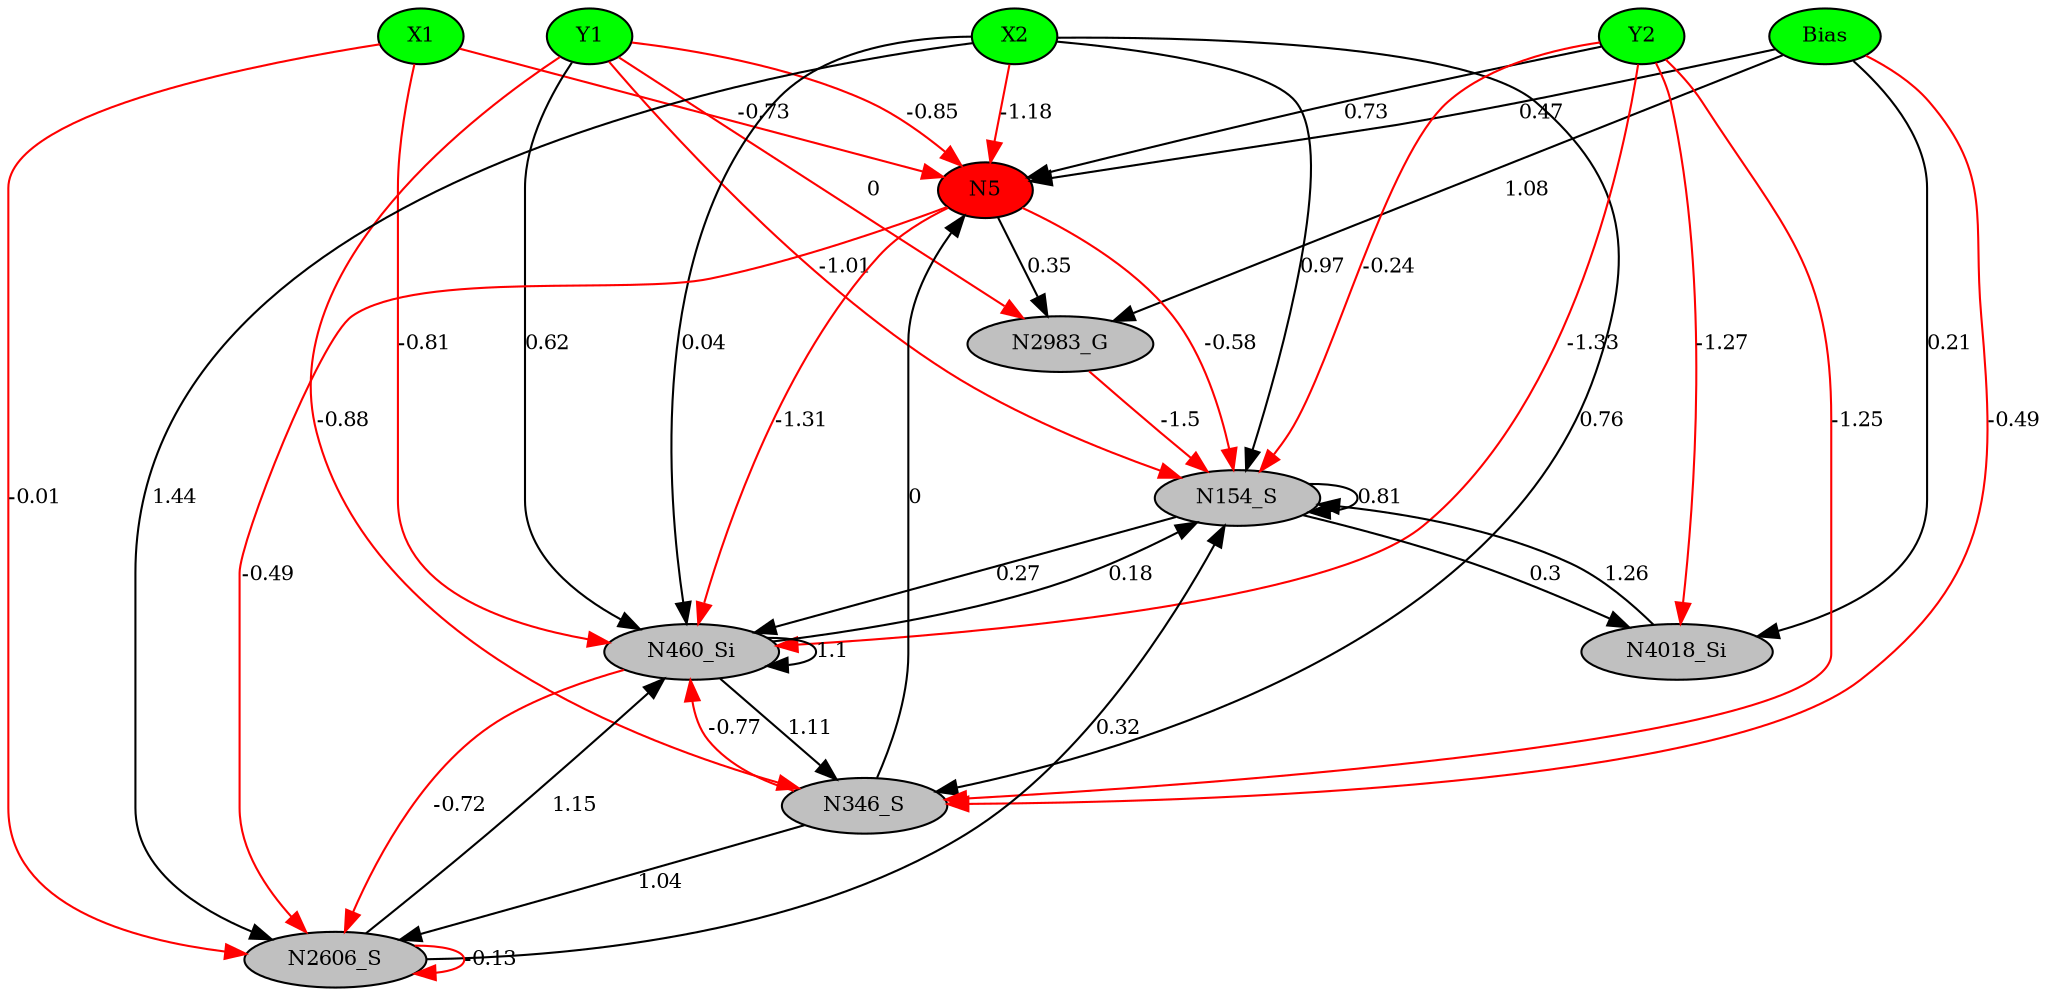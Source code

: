 digraph g { 
N0 [shape=ellipse, label=Bias,fontsize=10,height=0.1,width=0.1,style=filled,fillcolor=green]
N1[shape=ellipse label=X1,fontsize=10,height=0.1,width=0.1,style=filled,fillcolor=green]
N2[shape=ellipse label=Y1,fontsize=10,height=0.1,width=0.1,style=filled,fillcolor=green]
N3[shape=ellipse label=X2,fontsize=10,height=0.1,width=0.1,style=filled,fillcolor=green]
N4[shape=ellipse label=Y2,fontsize=10,height=0.1,width=0.1,style=filled,fillcolor=green]
N5[shape=ellipse,fontsize = 10, height = 0.1, width = 0.1, style = filled, fillcolor = red]
N154[shape=ellipse, label=N154_S,fontsize=10,height=0.1,width=0.1,style=filled,fillcolor=gray]
N346[shape=ellipse, label=N346_S,fontsize=10,height=0.1,width=0.1,style=filled,fillcolor=gray]
N460[shape=ellipse, label=N460_Si,fontsize=10,height=0.1,width=0.1,style=filled,fillcolor=gray]
N2606[shape=ellipse, label=N2606_S,fontsize=10,height=0.1,width=0.1,style=filled,fillcolor=gray]
N2983[shape=ellipse, label=N2983_G,fontsize=10,height=0.1,width=0.1,style=filled,fillcolor=gray]
N4018[shape=ellipse, label=N4018_Si,fontsize=10,height=0.1,width=0.1,style=filled,fillcolor=gray]
N0 -> N5 [color=black] [ label=0.47,fontsize=10]
N1 -> N5 [color=red] [arrowType=inv][ label=-0.73,fontsize=10]
N3 -> N5 [color=red] [arrowType=inv][ label=-1.18,fontsize=10]
N4 -> N5 [color=black] [ label=0.73,fontsize=10]
N2 -> N154 [color=red] [arrowType=inv][ label=-1.01,fontsize=10]
N2 -> N5 [color=red] [arrowType=inv][ label=-0.85,fontsize=10]
N346 -> N5 [color=black] [ label=0,fontsize=10]
N154 -> N460 [color=black] [ label=0.27,fontsize=10]
N460 -> N346 [color=black] [ label=1.11,fontsize=10]
N460 -> N460 [color=black] [ label=1.1,fontsize=10]
N0 -> N346 [color=red] [arrowType=inv][ label=-0.49,fontsize=10]
N460 -> N154 [color=black] [ label=0.18,fontsize=10]
N3 -> N460 [color=black] [ label=0.04,fontsize=10]
N5 -> N460 [color=red] [arrowType=inv][ label=-1.31,fontsize=10]
N1 -> N460 [color=red] [arrowType=inv][ label=-0.81,fontsize=10]
N346 -> N460 [color=red] [arrowType=inv][ label=-0.77,fontsize=10]
N2 -> N460 [color=black] [ label=0.62,fontsize=10]
N2 -> N346 [color=red] [arrowType=inv][ label=-0.88,fontsize=10]
N4 -> N346 [color=red] [arrowType=inv][ label=-1.25,fontsize=10]
N4 -> N460 [color=red] [arrowType=inv][ label=-1.33,fontsize=10]
N3 -> N346 [color=black] [ label=0.76,fontsize=10]
N4 -> N154 [color=red] [arrowType=inv][ label=-0.24,fontsize=10]
N346 -> N2606 [color=black] [ label=1.04,fontsize=10]
N2606 -> N154 [color=black] [ label=0.32,fontsize=10]
N5 -> N2606 [color=red] [arrowType=inv][ label=-0.49,fontsize=10]
N3 -> N154 [color=black] [ label=0.97,fontsize=10]
N0 -> N2983 [color=black] [ label=1.08,fontsize=10]
N2983 -> N154 [color=red] [arrowType=inv][ label=-1.5,fontsize=10]
N5 -> N2983 [color=black] [ label=0.35,fontsize=10]
N5 -> N154 [color=red] [arrowType=inv][ label=-0.58,fontsize=10]
N460 -> N2606 [color=red] [arrowType=inv][ label=-0.72,fontsize=10]
N3 -> N2606 [color=black] [ label=1.44,fontsize=10]
N2 -> N2983 [color=red] [arrowType=inv][ label=0,fontsize=10]
N2606 -> N2606 [color=red] [arrowType=inv][ label=-0.13,fontsize=10]
N154 -> N4018 [color=black] [ label=0.3,fontsize=10]
N4018 -> N154 [color=black] [ label=1.26,fontsize=10]
N4 -> N4018 [color=red] [arrowType=inv][ label=-1.27,fontsize=10]
N154 -> N154 [color=black] [ label=0.81,fontsize=10]
N0 -> N4018 [color=black] [ label=0.21,fontsize=10]
N2606 -> N460 [color=black] [ label=1.15,fontsize=10]
N1 -> N2606 [color=red] [arrowType=inv][ label=-0.01,fontsize=10]
 { rank=same; 
N5
 } 
 { rank=same; 
N1 ->N2 ->N3 ->N4 ->N0 [style=invis]
 } 
}
